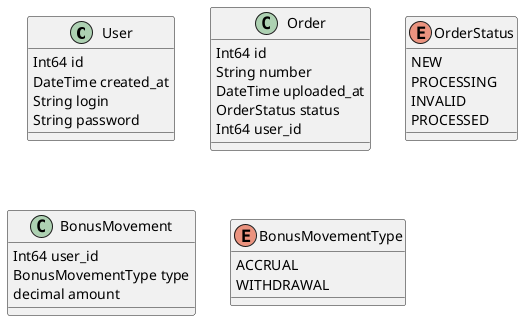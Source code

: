 ﻿@startuml
'https://plantuml.com/class-diagram


class User {
    Int64 id
    DateTime created_at
    String login
    String password
}

class Order {
    Int64 id
    String number
    DateTime uploaded_at
    OrderStatus status
    Int64 user_id
}

enum OrderStatus {
    NEW
    PROCESSING
    INVALID
    PROCESSED
}

class BonusMovement {
    Int64 user_id
    BonusMovementType type
    decimal amount
}

enum BonusMovementType {
    ACCRUAL
    WITHDRAWAL
}

@enduml
